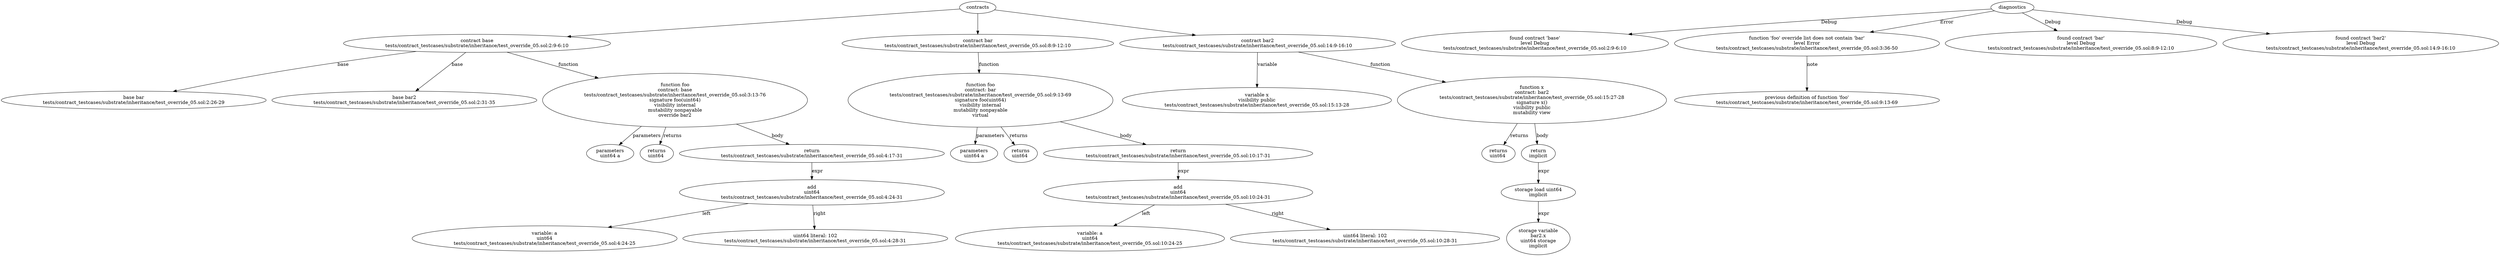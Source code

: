 strict digraph "tests/contract_testcases/substrate/inheritance/test_override_05.sol" {
	contract [label="contract base\ntests/contract_testcases/substrate/inheritance/test_override_05.sol:2:9-6:10"]
	base [label="base bar\ntests/contract_testcases/substrate/inheritance/test_override_05.sol:2:26-29"]
	base_3 [label="base bar2\ntests/contract_testcases/substrate/inheritance/test_override_05.sol:2:31-35"]
	foo [label="function foo\ncontract: base\ntests/contract_testcases/substrate/inheritance/test_override_05.sol:3:13-76\nsignature foo(uint64)\nvisibility internal\nmutability nonpayable\noverride bar2"]
	parameters [label="parameters\nuint64 a"]
	returns [label="returns\nuint64 "]
	return [label="return\ntests/contract_testcases/substrate/inheritance/test_override_05.sol:4:17-31"]
	add [label="add\nuint64\ntests/contract_testcases/substrate/inheritance/test_override_05.sol:4:24-31"]
	variable [label="variable: a\nuint64\ntests/contract_testcases/substrate/inheritance/test_override_05.sol:4:24-25"]
	number_literal [label="uint64 literal: 102\ntests/contract_testcases/substrate/inheritance/test_override_05.sol:4:28-31"]
	contract_11 [label="contract bar\ntests/contract_testcases/substrate/inheritance/test_override_05.sol:8:9-12:10"]
	foo_12 [label="function foo\ncontract: bar\ntests/contract_testcases/substrate/inheritance/test_override_05.sol:9:13-69\nsignature foo(uint64)\nvisibility internal\nmutability nonpayable\nvirtual"]
	parameters_13 [label="parameters\nuint64 a"]
	returns_14 [label="returns\nuint64 "]
	return_15 [label="return\ntests/contract_testcases/substrate/inheritance/test_override_05.sol:10:17-31"]
	add_16 [label="add\nuint64\ntests/contract_testcases/substrate/inheritance/test_override_05.sol:10:24-31"]
	variable_17 [label="variable: a\nuint64\ntests/contract_testcases/substrate/inheritance/test_override_05.sol:10:24-25"]
	number_literal_18 [label="uint64 literal: 102\ntests/contract_testcases/substrate/inheritance/test_override_05.sol:10:28-31"]
	contract_19 [label="contract bar2\ntests/contract_testcases/substrate/inheritance/test_override_05.sol:14:9-16:10"]
	var [label="variable x\nvisibility public\ntests/contract_testcases/substrate/inheritance/test_override_05.sol:15:13-28"]
	x [label="function x\ncontract: bar2\ntests/contract_testcases/substrate/inheritance/test_override_05.sol:15:27-28\nsignature x()\nvisibility public\nmutability view"]
	returns_22 [label="returns\nuint64 "]
	return_23 [label="return\nimplicit"]
	storage_load [label="storage load uint64\nimplicit"]
	storage_var [label="storage variable\nbar2.x\nuint64 storage\nimplicit"]
	diagnostic [label="found contract 'base'\nlevel Debug\ntests/contract_testcases/substrate/inheritance/test_override_05.sol:2:9-6:10"]
	diagnostic_28 [label="function 'foo' override list does not contain 'bar'\nlevel Error\ntests/contract_testcases/substrate/inheritance/test_override_05.sol:3:36-50"]
	note [label="previous definition of function 'foo'\ntests/contract_testcases/substrate/inheritance/test_override_05.sol:9:13-69"]
	diagnostic_30 [label="found contract 'bar'\nlevel Debug\ntests/contract_testcases/substrate/inheritance/test_override_05.sol:8:9-12:10"]
	diagnostic_31 [label="found contract 'bar2'\nlevel Debug\ntests/contract_testcases/substrate/inheritance/test_override_05.sol:14:9-16:10"]
	contracts -> contract
	contract -> base [label="base"]
	contract -> base_3 [label="base"]
	contract -> foo [label="function"]
	foo -> parameters [label="parameters"]
	foo -> returns [label="returns"]
	foo -> return [label="body"]
	return -> add [label="expr"]
	add -> variable [label="left"]
	add -> number_literal [label="right"]
	contracts -> contract_11
	contract_11 -> foo_12 [label="function"]
	foo_12 -> parameters_13 [label="parameters"]
	foo_12 -> returns_14 [label="returns"]
	foo_12 -> return_15 [label="body"]
	return_15 -> add_16 [label="expr"]
	add_16 -> variable_17 [label="left"]
	add_16 -> number_literal_18 [label="right"]
	contracts -> contract_19
	contract_19 -> var [label="variable"]
	contract_19 -> x [label="function"]
	x -> returns_22 [label="returns"]
	x -> return_23 [label="body"]
	return_23 -> storage_load [label="expr"]
	storage_load -> storage_var [label="expr"]
	diagnostics -> diagnostic [label="Debug"]
	diagnostics -> diagnostic_28 [label="Error"]
	diagnostic_28 -> note [label="note"]
	diagnostics -> diagnostic_30 [label="Debug"]
	diagnostics -> diagnostic_31 [label="Debug"]
}
